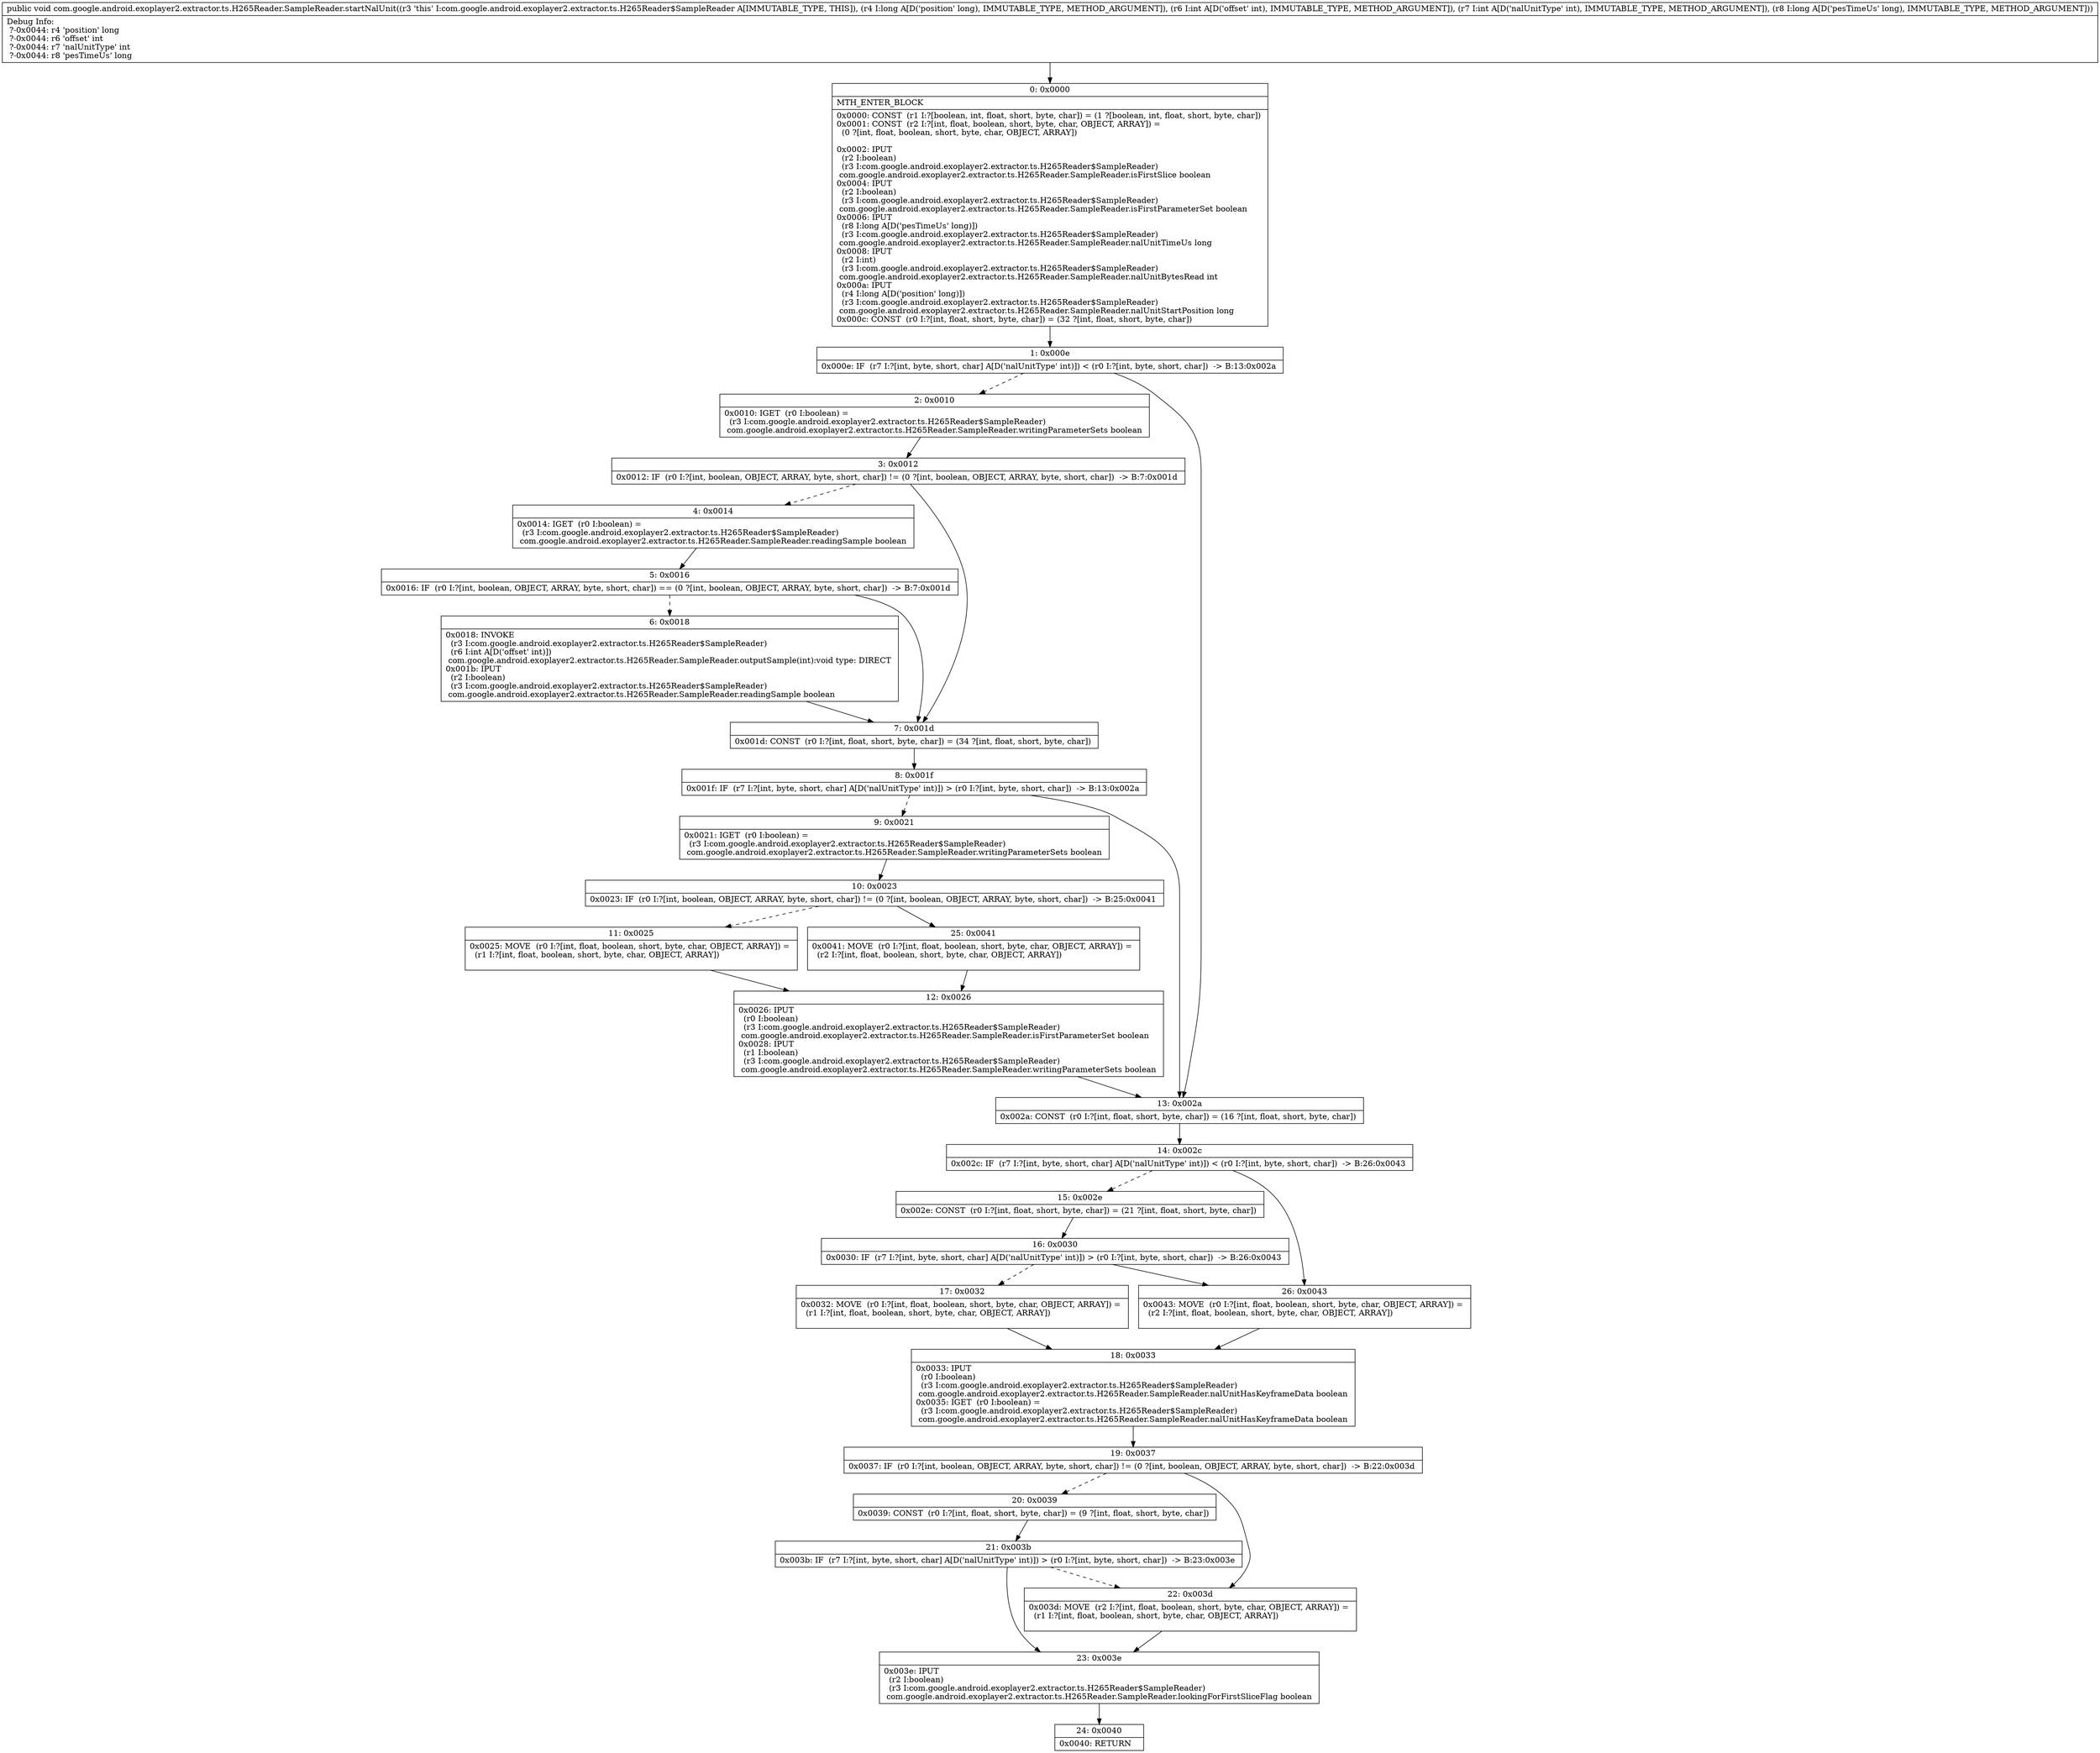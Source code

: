 digraph "CFG forcom.google.android.exoplayer2.extractor.ts.H265Reader.SampleReader.startNalUnit(JIIJ)V" {
Node_0 [shape=record,label="{0\:\ 0x0000|MTH_ENTER_BLOCK\l|0x0000: CONST  (r1 I:?[boolean, int, float, short, byte, char]) = (1 ?[boolean, int, float, short, byte, char]) \l0x0001: CONST  (r2 I:?[int, float, boolean, short, byte, char, OBJECT, ARRAY]) = \l  (0 ?[int, float, boolean, short, byte, char, OBJECT, ARRAY])\l \l0x0002: IPUT  \l  (r2 I:boolean)\l  (r3 I:com.google.android.exoplayer2.extractor.ts.H265Reader$SampleReader)\l com.google.android.exoplayer2.extractor.ts.H265Reader.SampleReader.isFirstSlice boolean \l0x0004: IPUT  \l  (r2 I:boolean)\l  (r3 I:com.google.android.exoplayer2.extractor.ts.H265Reader$SampleReader)\l com.google.android.exoplayer2.extractor.ts.H265Reader.SampleReader.isFirstParameterSet boolean \l0x0006: IPUT  \l  (r8 I:long A[D('pesTimeUs' long)])\l  (r3 I:com.google.android.exoplayer2.extractor.ts.H265Reader$SampleReader)\l com.google.android.exoplayer2.extractor.ts.H265Reader.SampleReader.nalUnitTimeUs long \l0x0008: IPUT  \l  (r2 I:int)\l  (r3 I:com.google.android.exoplayer2.extractor.ts.H265Reader$SampleReader)\l com.google.android.exoplayer2.extractor.ts.H265Reader.SampleReader.nalUnitBytesRead int \l0x000a: IPUT  \l  (r4 I:long A[D('position' long)])\l  (r3 I:com.google.android.exoplayer2.extractor.ts.H265Reader$SampleReader)\l com.google.android.exoplayer2.extractor.ts.H265Reader.SampleReader.nalUnitStartPosition long \l0x000c: CONST  (r0 I:?[int, float, short, byte, char]) = (32 ?[int, float, short, byte, char]) \l}"];
Node_1 [shape=record,label="{1\:\ 0x000e|0x000e: IF  (r7 I:?[int, byte, short, char] A[D('nalUnitType' int)]) \< (r0 I:?[int, byte, short, char])  \-\> B:13:0x002a \l}"];
Node_2 [shape=record,label="{2\:\ 0x0010|0x0010: IGET  (r0 I:boolean) = \l  (r3 I:com.google.android.exoplayer2.extractor.ts.H265Reader$SampleReader)\l com.google.android.exoplayer2.extractor.ts.H265Reader.SampleReader.writingParameterSets boolean \l}"];
Node_3 [shape=record,label="{3\:\ 0x0012|0x0012: IF  (r0 I:?[int, boolean, OBJECT, ARRAY, byte, short, char]) != (0 ?[int, boolean, OBJECT, ARRAY, byte, short, char])  \-\> B:7:0x001d \l}"];
Node_4 [shape=record,label="{4\:\ 0x0014|0x0014: IGET  (r0 I:boolean) = \l  (r3 I:com.google.android.exoplayer2.extractor.ts.H265Reader$SampleReader)\l com.google.android.exoplayer2.extractor.ts.H265Reader.SampleReader.readingSample boolean \l}"];
Node_5 [shape=record,label="{5\:\ 0x0016|0x0016: IF  (r0 I:?[int, boolean, OBJECT, ARRAY, byte, short, char]) == (0 ?[int, boolean, OBJECT, ARRAY, byte, short, char])  \-\> B:7:0x001d \l}"];
Node_6 [shape=record,label="{6\:\ 0x0018|0x0018: INVOKE  \l  (r3 I:com.google.android.exoplayer2.extractor.ts.H265Reader$SampleReader)\l  (r6 I:int A[D('offset' int)])\l com.google.android.exoplayer2.extractor.ts.H265Reader.SampleReader.outputSample(int):void type: DIRECT \l0x001b: IPUT  \l  (r2 I:boolean)\l  (r3 I:com.google.android.exoplayer2.extractor.ts.H265Reader$SampleReader)\l com.google.android.exoplayer2.extractor.ts.H265Reader.SampleReader.readingSample boolean \l}"];
Node_7 [shape=record,label="{7\:\ 0x001d|0x001d: CONST  (r0 I:?[int, float, short, byte, char]) = (34 ?[int, float, short, byte, char]) \l}"];
Node_8 [shape=record,label="{8\:\ 0x001f|0x001f: IF  (r7 I:?[int, byte, short, char] A[D('nalUnitType' int)]) \> (r0 I:?[int, byte, short, char])  \-\> B:13:0x002a \l}"];
Node_9 [shape=record,label="{9\:\ 0x0021|0x0021: IGET  (r0 I:boolean) = \l  (r3 I:com.google.android.exoplayer2.extractor.ts.H265Reader$SampleReader)\l com.google.android.exoplayer2.extractor.ts.H265Reader.SampleReader.writingParameterSets boolean \l}"];
Node_10 [shape=record,label="{10\:\ 0x0023|0x0023: IF  (r0 I:?[int, boolean, OBJECT, ARRAY, byte, short, char]) != (0 ?[int, boolean, OBJECT, ARRAY, byte, short, char])  \-\> B:25:0x0041 \l}"];
Node_11 [shape=record,label="{11\:\ 0x0025|0x0025: MOVE  (r0 I:?[int, float, boolean, short, byte, char, OBJECT, ARRAY]) = \l  (r1 I:?[int, float, boolean, short, byte, char, OBJECT, ARRAY])\l \l}"];
Node_12 [shape=record,label="{12\:\ 0x0026|0x0026: IPUT  \l  (r0 I:boolean)\l  (r3 I:com.google.android.exoplayer2.extractor.ts.H265Reader$SampleReader)\l com.google.android.exoplayer2.extractor.ts.H265Reader.SampleReader.isFirstParameterSet boolean \l0x0028: IPUT  \l  (r1 I:boolean)\l  (r3 I:com.google.android.exoplayer2.extractor.ts.H265Reader$SampleReader)\l com.google.android.exoplayer2.extractor.ts.H265Reader.SampleReader.writingParameterSets boolean \l}"];
Node_13 [shape=record,label="{13\:\ 0x002a|0x002a: CONST  (r0 I:?[int, float, short, byte, char]) = (16 ?[int, float, short, byte, char]) \l}"];
Node_14 [shape=record,label="{14\:\ 0x002c|0x002c: IF  (r7 I:?[int, byte, short, char] A[D('nalUnitType' int)]) \< (r0 I:?[int, byte, short, char])  \-\> B:26:0x0043 \l}"];
Node_15 [shape=record,label="{15\:\ 0x002e|0x002e: CONST  (r0 I:?[int, float, short, byte, char]) = (21 ?[int, float, short, byte, char]) \l}"];
Node_16 [shape=record,label="{16\:\ 0x0030|0x0030: IF  (r7 I:?[int, byte, short, char] A[D('nalUnitType' int)]) \> (r0 I:?[int, byte, short, char])  \-\> B:26:0x0043 \l}"];
Node_17 [shape=record,label="{17\:\ 0x0032|0x0032: MOVE  (r0 I:?[int, float, boolean, short, byte, char, OBJECT, ARRAY]) = \l  (r1 I:?[int, float, boolean, short, byte, char, OBJECT, ARRAY])\l \l}"];
Node_18 [shape=record,label="{18\:\ 0x0033|0x0033: IPUT  \l  (r0 I:boolean)\l  (r3 I:com.google.android.exoplayer2.extractor.ts.H265Reader$SampleReader)\l com.google.android.exoplayer2.extractor.ts.H265Reader.SampleReader.nalUnitHasKeyframeData boolean \l0x0035: IGET  (r0 I:boolean) = \l  (r3 I:com.google.android.exoplayer2.extractor.ts.H265Reader$SampleReader)\l com.google.android.exoplayer2.extractor.ts.H265Reader.SampleReader.nalUnitHasKeyframeData boolean \l}"];
Node_19 [shape=record,label="{19\:\ 0x0037|0x0037: IF  (r0 I:?[int, boolean, OBJECT, ARRAY, byte, short, char]) != (0 ?[int, boolean, OBJECT, ARRAY, byte, short, char])  \-\> B:22:0x003d \l}"];
Node_20 [shape=record,label="{20\:\ 0x0039|0x0039: CONST  (r0 I:?[int, float, short, byte, char]) = (9 ?[int, float, short, byte, char]) \l}"];
Node_21 [shape=record,label="{21\:\ 0x003b|0x003b: IF  (r7 I:?[int, byte, short, char] A[D('nalUnitType' int)]) \> (r0 I:?[int, byte, short, char])  \-\> B:23:0x003e \l}"];
Node_22 [shape=record,label="{22\:\ 0x003d|0x003d: MOVE  (r2 I:?[int, float, boolean, short, byte, char, OBJECT, ARRAY]) = \l  (r1 I:?[int, float, boolean, short, byte, char, OBJECT, ARRAY])\l \l}"];
Node_23 [shape=record,label="{23\:\ 0x003e|0x003e: IPUT  \l  (r2 I:boolean)\l  (r3 I:com.google.android.exoplayer2.extractor.ts.H265Reader$SampleReader)\l com.google.android.exoplayer2.extractor.ts.H265Reader.SampleReader.lookingForFirstSliceFlag boolean \l}"];
Node_24 [shape=record,label="{24\:\ 0x0040|0x0040: RETURN   \l}"];
Node_25 [shape=record,label="{25\:\ 0x0041|0x0041: MOVE  (r0 I:?[int, float, boolean, short, byte, char, OBJECT, ARRAY]) = \l  (r2 I:?[int, float, boolean, short, byte, char, OBJECT, ARRAY])\l \l}"];
Node_26 [shape=record,label="{26\:\ 0x0043|0x0043: MOVE  (r0 I:?[int, float, boolean, short, byte, char, OBJECT, ARRAY]) = \l  (r2 I:?[int, float, boolean, short, byte, char, OBJECT, ARRAY])\l \l}"];
MethodNode[shape=record,label="{public void com.google.android.exoplayer2.extractor.ts.H265Reader.SampleReader.startNalUnit((r3 'this' I:com.google.android.exoplayer2.extractor.ts.H265Reader$SampleReader A[IMMUTABLE_TYPE, THIS]), (r4 I:long A[D('position' long), IMMUTABLE_TYPE, METHOD_ARGUMENT]), (r6 I:int A[D('offset' int), IMMUTABLE_TYPE, METHOD_ARGUMENT]), (r7 I:int A[D('nalUnitType' int), IMMUTABLE_TYPE, METHOD_ARGUMENT]), (r8 I:long A[D('pesTimeUs' long), IMMUTABLE_TYPE, METHOD_ARGUMENT]))  | Debug Info:\l  ?\-0x0044: r4 'position' long\l  ?\-0x0044: r6 'offset' int\l  ?\-0x0044: r7 'nalUnitType' int\l  ?\-0x0044: r8 'pesTimeUs' long\l}"];
MethodNode -> Node_0;
Node_0 -> Node_1;
Node_1 -> Node_2[style=dashed];
Node_1 -> Node_13;
Node_2 -> Node_3;
Node_3 -> Node_4[style=dashed];
Node_3 -> Node_7;
Node_4 -> Node_5;
Node_5 -> Node_6[style=dashed];
Node_5 -> Node_7;
Node_6 -> Node_7;
Node_7 -> Node_8;
Node_8 -> Node_9[style=dashed];
Node_8 -> Node_13;
Node_9 -> Node_10;
Node_10 -> Node_11[style=dashed];
Node_10 -> Node_25;
Node_11 -> Node_12;
Node_12 -> Node_13;
Node_13 -> Node_14;
Node_14 -> Node_15[style=dashed];
Node_14 -> Node_26;
Node_15 -> Node_16;
Node_16 -> Node_17[style=dashed];
Node_16 -> Node_26;
Node_17 -> Node_18;
Node_18 -> Node_19;
Node_19 -> Node_20[style=dashed];
Node_19 -> Node_22;
Node_20 -> Node_21;
Node_21 -> Node_22[style=dashed];
Node_21 -> Node_23;
Node_22 -> Node_23;
Node_23 -> Node_24;
Node_25 -> Node_12;
Node_26 -> Node_18;
}

